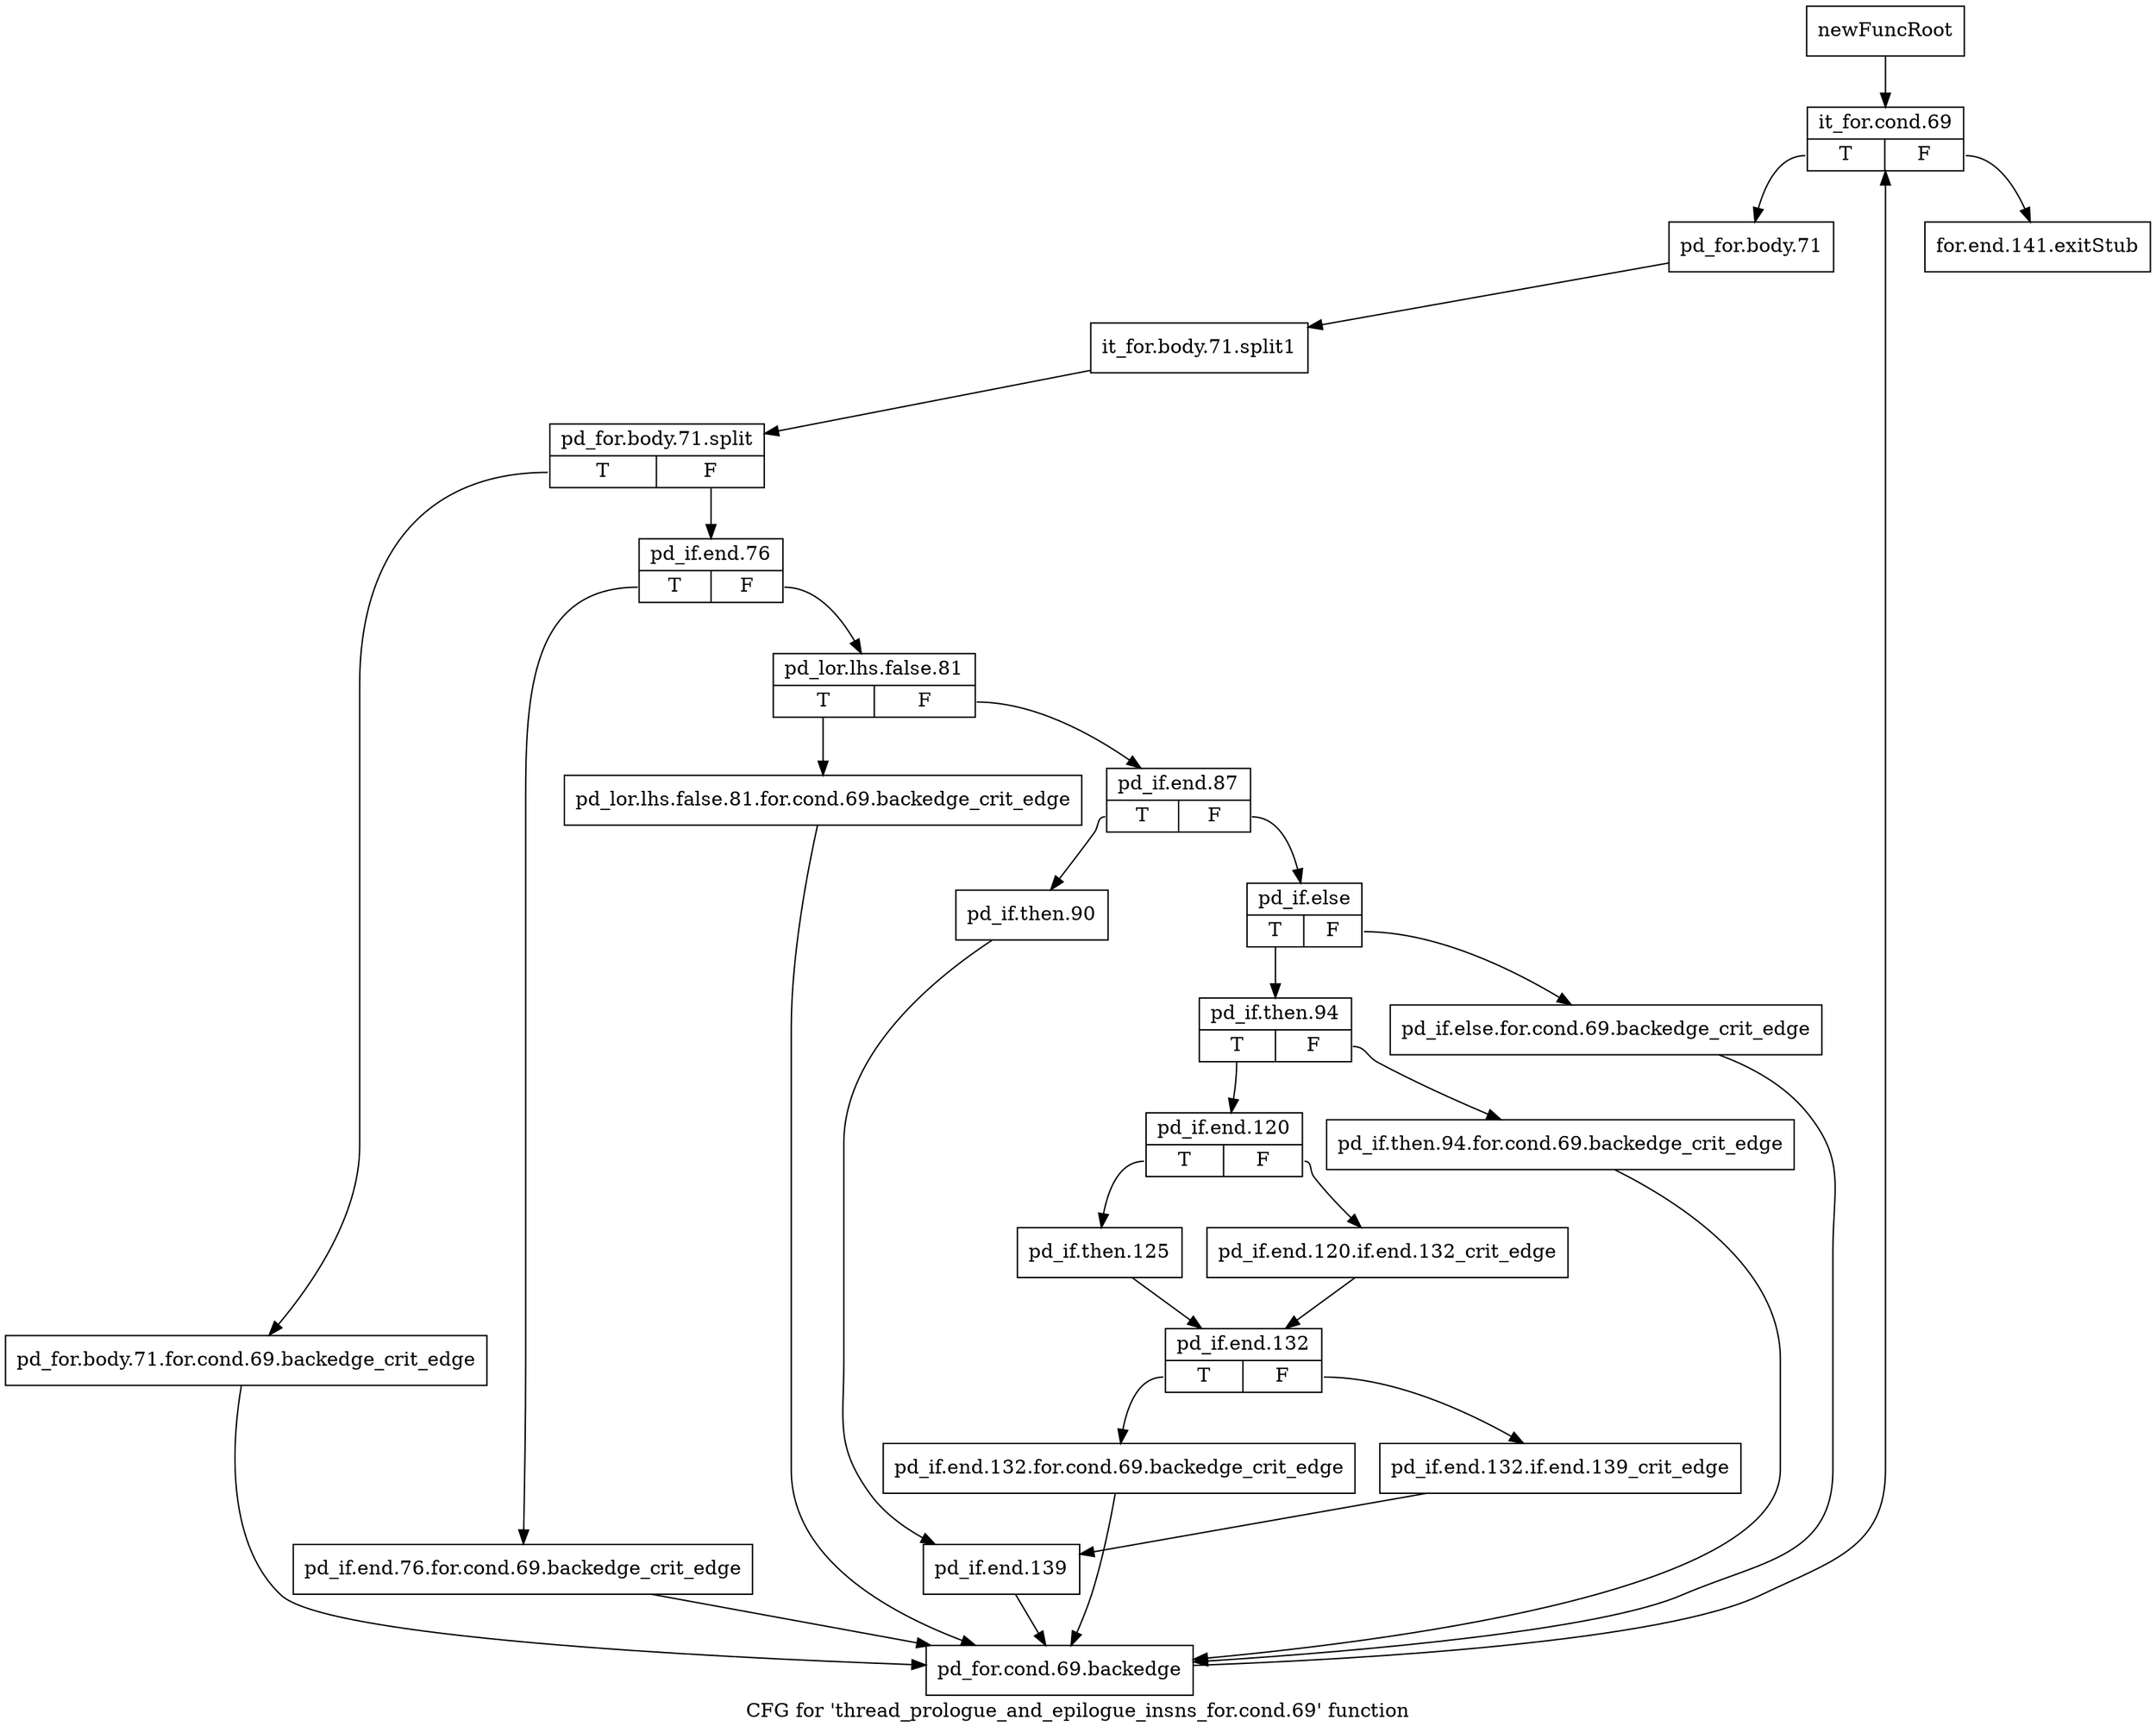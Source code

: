 digraph "CFG for 'thread_prologue_and_epilogue_insns_for.cond.69' function" {
	label="CFG for 'thread_prologue_and_epilogue_insns_for.cond.69' function";

	Node0xb058b30 [shape=record,label="{newFuncRoot}"];
	Node0xb058b30 -> Node0xb060bf0;
	Node0xb060ba0 [shape=record,label="{for.end.141.exitStub}"];
	Node0xb060bf0 [shape=record,label="{it_for.cond.69|{<s0>T|<s1>F}}"];
	Node0xb060bf0:s0 -> Node0xb060c40;
	Node0xb060bf0:s1 -> Node0xb060ba0;
	Node0xb060c40 [shape=record,label="{pd_for.body.71}"];
	Node0xb060c40 -> Node0xf633320;
	Node0xf633320 [shape=record,label="{it_for.body.71.split1}"];
	Node0xf633320 -> Node0xf6a3f50;
	Node0xf6a3f50 [shape=record,label="{pd_for.body.71.split|{<s0>T|<s1>F}}"];
	Node0xf6a3f50:s0 -> Node0xb0611e0;
	Node0xf6a3f50:s1 -> Node0xb060c90;
	Node0xb060c90 [shape=record,label="{pd_if.end.76|{<s0>T|<s1>F}}"];
	Node0xb060c90:s0 -> Node0xb061190;
	Node0xb060c90:s1 -> Node0xb060ce0;
	Node0xb060ce0 [shape=record,label="{pd_lor.lhs.false.81|{<s0>T|<s1>F}}"];
	Node0xb060ce0:s0 -> Node0xb061140;
	Node0xb060ce0:s1 -> Node0xb060d30;
	Node0xb060d30 [shape=record,label="{pd_if.end.87|{<s0>T|<s1>F}}"];
	Node0xb060d30:s0 -> Node0xb0610a0;
	Node0xb060d30:s1 -> Node0xb060d80;
	Node0xb060d80 [shape=record,label="{pd_if.else|{<s0>T|<s1>F}}"];
	Node0xb060d80:s0 -> Node0xb060e20;
	Node0xb060d80:s1 -> Node0xb060dd0;
	Node0xb060dd0 [shape=record,label="{pd_if.else.for.cond.69.backedge_crit_edge}"];
	Node0xb060dd0 -> Node0xb061230;
	Node0xb060e20 [shape=record,label="{pd_if.then.94|{<s0>T|<s1>F}}"];
	Node0xb060e20:s0 -> Node0xb060ec0;
	Node0xb060e20:s1 -> Node0xb060e70;
	Node0xb060e70 [shape=record,label="{pd_if.then.94.for.cond.69.backedge_crit_edge}"];
	Node0xb060e70 -> Node0xb061230;
	Node0xb060ec0 [shape=record,label="{pd_if.end.120|{<s0>T|<s1>F}}"];
	Node0xb060ec0:s0 -> Node0xb060f60;
	Node0xb060ec0:s1 -> Node0xb060f10;
	Node0xb060f10 [shape=record,label="{pd_if.end.120.if.end.132_crit_edge}"];
	Node0xb060f10 -> Node0xb060fb0;
	Node0xb060f60 [shape=record,label="{pd_if.then.125}"];
	Node0xb060f60 -> Node0xb060fb0;
	Node0xb060fb0 [shape=record,label="{pd_if.end.132|{<s0>T|<s1>F}}"];
	Node0xb060fb0:s0 -> Node0xb061050;
	Node0xb060fb0:s1 -> Node0xb061000;
	Node0xb061000 [shape=record,label="{pd_if.end.132.if.end.139_crit_edge}"];
	Node0xb061000 -> Node0xb0610f0;
	Node0xb061050 [shape=record,label="{pd_if.end.132.for.cond.69.backedge_crit_edge}"];
	Node0xb061050 -> Node0xb061230;
	Node0xb0610a0 [shape=record,label="{pd_if.then.90}"];
	Node0xb0610a0 -> Node0xb0610f0;
	Node0xb0610f0 [shape=record,label="{pd_if.end.139}"];
	Node0xb0610f0 -> Node0xb061230;
	Node0xb061140 [shape=record,label="{pd_lor.lhs.false.81.for.cond.69.backedge_crit_edge}"];
	Node0xb061140 -> Node0xb061230;
	Node0xb061190 [shape=record,label="{pd_if.end.76.for.cond.69.backedge_crit_edge}"];
	Node0xb061190 -> Node0xb061230;
	Node0xb0611e0 [shape=record,label="{pd_for.body.71.for.cond.69.backedge_crit_edge}"];
	Node0xb0611e0 -> Node0xb061230;
	Node0xb061230 [shape=record,label="{pd_for.cond.69.backedge}"];
	Node0xb061230 -> Node0xb060bf0;
}
